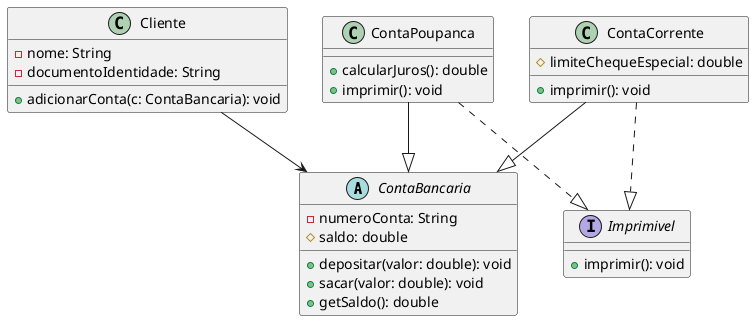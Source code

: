 @startuml
abstract class ContaBancaria {
    - numeroConta: String
    # saldo: double
    + depositar(valor: double): void
    + sacar(valor: double): void
    + getSaldo(): double
}

class ContaCorrente {
    # limiteChequeEspecial: double
    + imprimir(): void
}

class ContaPoupanca {
    + calcularJuros(): double
    + imprimir(): void
}

interface Imprimivel {
    + imprimir(): void
}

class Cliente {
    - nome: String
    - documentoIdentidade: String
    + adicionarConta(c: ContaBancaria): void
}

ContaCorrente --|> ContaBancaria
ContaPoupanca --|> ContaBancaria
ContaCorrente ..|> Imprimivel
ContaPoupanca ..|> Imprimivel
Cliente --> ContaBancaria

@enduml